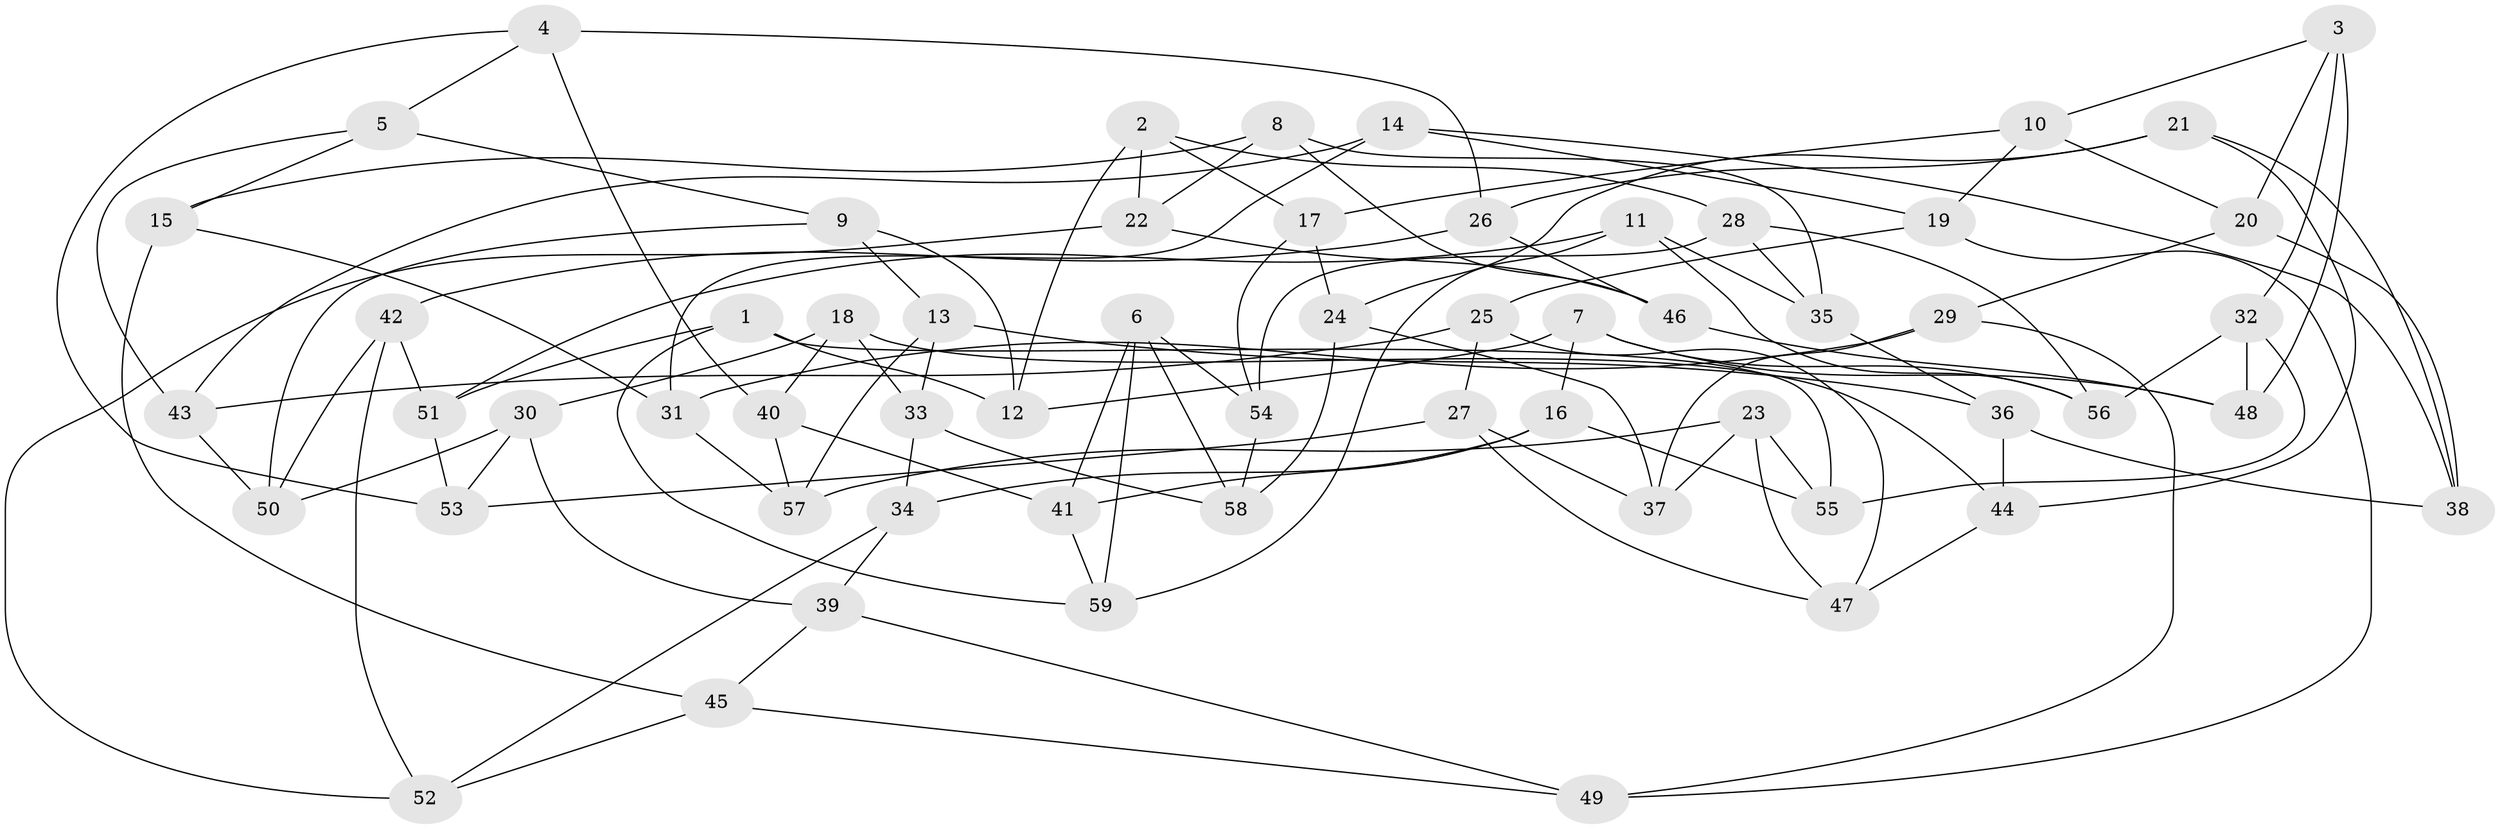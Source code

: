 // Generated by graph-tools (version 1.1) at 2025/57/03/09/25 04:57:04]
// undirected, 59 vertices, 118 edges
graph export_dot {
graph [start="1"]
  node [color=gray90,style=filled];
  1;
  2;
  3;
  4;
  5;
  6;
  7;
  8;
  9;
  10;
  11;
  12;
  13;
  14;
  15;
  16;
  17;
  18;
  19;
  20;
  21;
  22;
  23;
  24;
  25;
  26;
  27;
  28;
  29;
  30;
  31;
  32;
  33;
  34;
  35;
  36;
  37;
  38;
  39;
  40;
  41;
  42;
  43;
  44;
  45;
  46;
  47;
  48;
  49;
  50;
  51;
  52;
  53;
  54;
  55;
  56;
  57;
  58;
  59;
  1 -- 51;
  1 -- 59;
  1 -- 55;
  1 -- 12;
  2 -- 17;
  2 -- 22;
  2 -- 28;
  2 -- 12;
  3 -- 32;
  3 -- 10;
  3 -- 20;
  3 -- 48;
  4 -- 26;
  4 -- 40;
  4 -- 53;
  4 -- 5;
  5 -- 9;
  5 -- 43;
  5 -- 15;
  6 -- 59;
  6 -- 54;
  6 -- 41;
  6 -- 58;
  7 -- 56;
  7 -- 12;
  7 -- 16;
  7 -- 48;
  8 -- 46;
  8 -- 35;
  8 -- 22;
  8 -- 15;
  9 -- 50;
  9 -- 13;
  9 -- 12;
  10 -- 20;
  10 -- 19;
  10 -- 17;
  11 -- 56;
  11 -- 51;
  11 -- 35;
  11 -- 59;
  13 -- 36;
  13 -- 57;
  13 -- 33;
  14 -- 38;
  14 -- 19;
  14 -- 31;
  14 -- 43;
  15 -- 45;
  15 -- 31;
  16 -- 34;
  16 -- 41;
  16 -- 55;
  17 -- 24;
  17 -- 54;
  18 -- 30;
  18 -- 33;
  18 -- 44;
  18 -- 40;
  19 -- 25;
  19 -- 49;
  20 -- 29;
  20 -- 38;
  21 -- 26;
  21 -- 44;
  21 -- 24;
  21 -- 38;
  22 -- 46;
  22 -- 52;
  23 -- 37;
  23 -- 57;
  23 -- 47;
  23 -- 55;
  24 -- 37;
  24 -- 58;
  25 -- 43;
  25 -- 27;
  25 -- 47;
  26 -- 46;
  26 -- 42;
  27 -- 37;
  27 -- 47;
  27 -- 53;
  28 -- 56;
  28 -- 54;
  28 -- 35;
  29 -- 37;
  29 -- 49;
  29 -- 31;
  30 -- 50;
  30 -- 53;
  30 -- 39;
  31 -- 57;
  32 -- 48;
  32 -- 55;
  32 -- 56;
  33 -- 58;
  33 -- 34;
  34 -- 52;
  34 -- 39;
  35 -- 36;
  36 -- 38;
  36 -- 44;
  39 -- 45;
  39 -- 49;
  40 -- 41;
  40 -- 57;
  41 -- 59;
  42 -- 50;
  42 -- 52;
  42 -- 51;
  43 -- 50;
  44 -- 47;
  45 -- 52;
  45 -- 49;
  46 -- 48;
  51 -- 53;
  54 -- 58;
}
